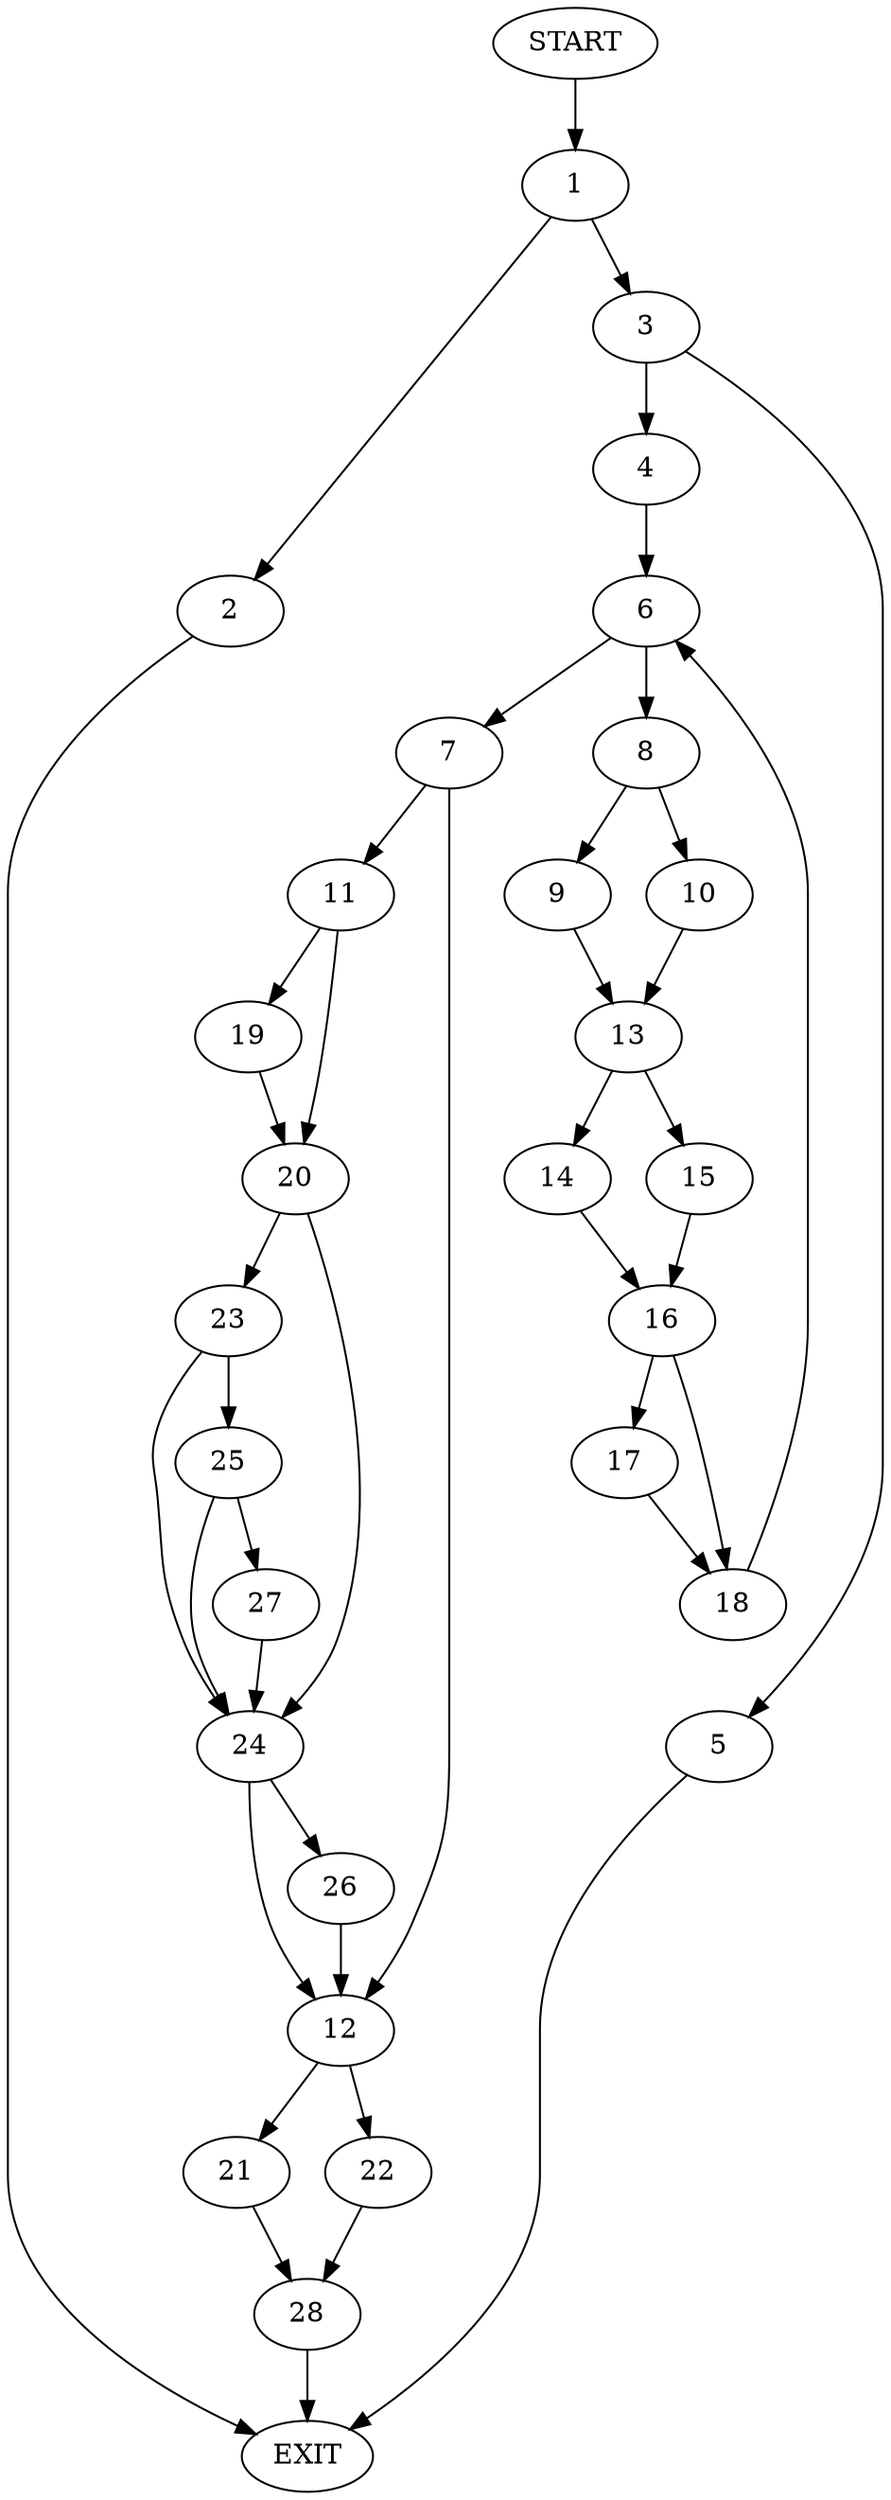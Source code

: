 digraph {
0 [label="START"]
29 [label="EXIT"]
0 -> 1
1 -> 2
1 -> 3
2 -> 29
3 -> 4
3 -> 5
4 -> 6
5 -> 29
6 -> 7
6 -> 8
8 -> 9
8 -> 10
7 -> 11
7 -> 12
10 -> 13
9 -> 13
13 -> 14
13 -> 15
14 -> 16
15 -> 16
16 -> 17
16 -> 18
18 -> 6
17 -> 18
11 -> 19
11 -> 20
12 -> 21
12 -> 22
20 -> 23
20 -> 24
19 -> 20
23 -> 25
23 -> 24
24 -> 12
24 -> 26
25 -> 24
25 -> 27
27 -> 24
26 -> 12
22 -> 28
21 -> 28
28 -> 29
}
